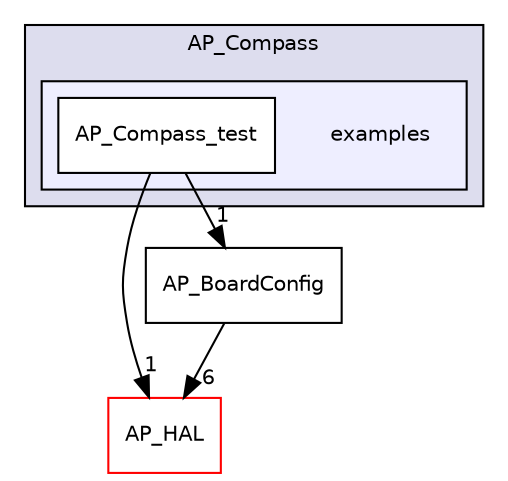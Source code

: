 digraph "libraries/AP_Compass/examples" {
  compound=true
  node [ fontsize="10", fontname="Helvetica"];
  edge [ labelfontsize="10", labelfontname="Helvetica"];
  subgraph clusterdir_65717d02e6482fd400ba81c154f53df4 {
    graph [ bgcolor="#ddddee", pencolor="black", label="AP_Compass" fontname="Helvetica", fontsize="10", URL="dir_65717d02e6482fd400ba81c154f53df4.html"]
  subgraph clusterdir_ee8760f8b6dcf8953e47fc0db7d99546 {
    graph [ bgcolor="#eeeeff", pencolor="black", label="" URL="dir_ee8760f8b6dcf8953e47fc0db7d99546.html"];
    dir_ee8760f8b6dcf8953e47fc0db7d99546 [shape=plaintext label="examples"];
    dir_77c3a2eab4b78ceb7f25bc09ddf37e38 [shape=box label="AP_Compass_test" color="black" fillcolor="white" style="filled" URL="dir_77c3a2eab4b78ceb7f25bc09ddf37e38.html"];
  }
  }
  dir_1cbc10423b2512b31103883361e0123b [shape=box label="AP_HAL" fillcolor="white" style="filled" color="red" URL="dir_1cbc10423b2512b31103883361e0123b.html"];
  dir_30f1dfa80a719733e6e74d74b0ee38c1 [shape=box label="AP_BoardConfig" URL="dir_30f1dfa80a719733e6e74d74b0ee38c1.html"];
  dir_30f1dfa80a719733e6e74d74b0ee38c1->dir_1cbc10423b2512b31103883361e0123b [headlabel="6", labeldistance=1.5 headhref="dir_000032_000057.html"];
  dir_77c3a2eab4b78ceb7f25bc09ddf37e38->dir_1cbc10423b2512b31103883361e0123b [headlabel="1", labeldistance=1.5 headhref="dir_000043_000057.html"];
  dir_77c3a2eab4b78ceb7f25bc09ddf37e38->dir_30f1dfa80a719733e6e74d74b0ee38c1 [headlabel="1", labeldistance=1.5 headhref="dir_000043_000032.html"];
}
